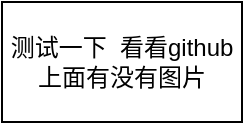 <mxfile version="20.8.13" type="github">
  <diagram name="第 1 页" id="Q61V24fVuo1QKx4xBF4W">
    <mxGraphModel dx="1434" dy="1925" grid="1" gridSize="10" guides="1" tooltips="1" connect="1" arrows="1" fold="1" page="1" pageScale="1" pageWidth="827" pageHeight="1169" math="0" shadow="0">
      <root>
        <mxCell id="0" />
        <mxCell id="1" parent="0" />
        <mxCell id="2C1XUlem80Z9wZlLDXfJ-1" value="测试一下&amp;nbsp; 看看github上面有没有图片&lt;br&gt;" style="rounded=0;whiteSpace=wrap;html=1;" vertex="1" parent="1">
          <mxGeometry x="270" y="-350" width="120" height="60" as="geometry" />
        </mxCell>
      </root>
    </mxGraphModel>
  </diagram>
</mxfile>
